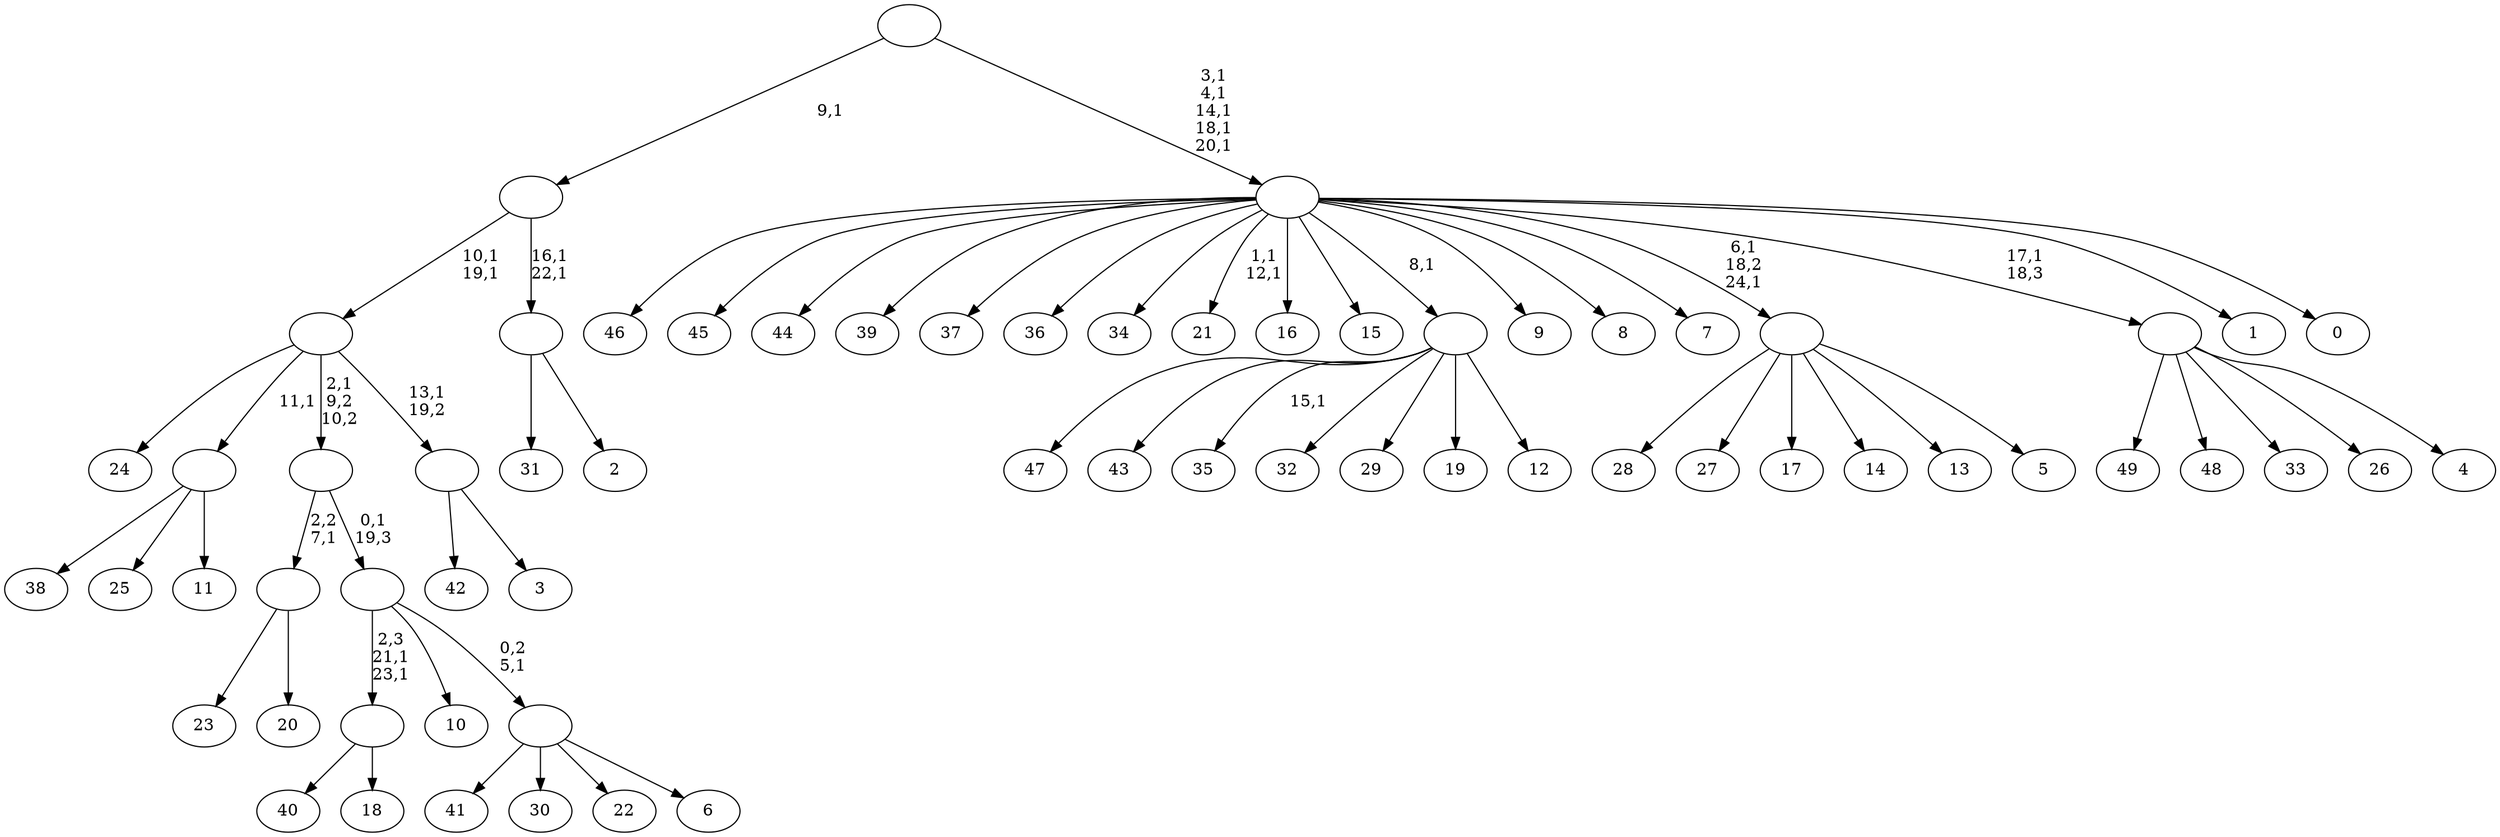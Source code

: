digraph T {
	75 [label="49"]
	74 [label="48"]
	73 [label="47"]
	72 [label="46"]
	71 [label="45"]
	70 [label="44"]
	69 [label="43"]
	68 [label="42"]
	67 [label="41"]
	66 [label="40"]
	65 [label="39"]
	64 [label="38"]
	63 [label="37"]
	62 [label="36"]
	61 [label="35"]
	59 [label="34"]
	58 [label="33"]
	57 [label="32"]
	56 [label="31"]
	55 [label="30"]
	54 [label="29"]
	53 [label="28"]
	52 [label="27"]
	51 [label="26"]
	50 [label="25"]
	49 [label="24"]
	48 [label="23"]
	47 [label="22"]
	46 [label="21"]
	43 [label="20"]
	42 [label=""]
	41 [label="19"]
	40 [label="18"]
	39 [label=""]
	37 [label="17"]
	36 [label="16"]
	35 [label="15"]
	34 [label="14"]
	33 [label="13"]
	32 [label="12"]
	31 [label=""]
	30 [label="11"]
	29 [label=""]
	28 [label="10"]
	27 [label="9"]
	26 [label="8"]
	25 [label="7"]
	24 [label="6"]
	23 [label=""]
	22 [label=""]
	21 [label=""]
	20 [label="5"]
	19 [label=""]
	17 [label="4"]
	16 [label=""]
	15 [label="3"]
	14 [label=""]
	13 [label=""]
	11 [label="2"]
	10 [label=""]
	8 [label=""]
	7 [label="1"]
	6 [label="0"]
	5 [label=""]
	0 [label=""]
	42 -> 48 [label=""]
	42 -> 43 [label=""]
	39 -> 66 [label=""]
	39 -> 40 [label=""]
	31 -> 61 [label="15,1"]
	31 -> 73 [label=""]
	31 -> 69 [label=""]
	31 -> 57 [label=""]
	31 -> 54 [label=""]
	31 -> 41 [label=""]
	31 -> 32 [label=""]
	29 -> 64 [label=""]
	29 -> 50 [label=""]
	29 -> 30 [label=""]
	23 -> 67 [label=""]
	23 -> 55 [label=""]
	23 -> 47 [label=""]
	23 -> 24 [label=""]
	22 -> 39 [label="2,3\n21,1\n23,1"]
	22 -> 28 [label=""]
	22 -> 23 [label="0,2\n5,1"]
	21 -> 42 [label="2,2\n7,1"]
	21 -> 22 [label="0,1\n19,3"]
	19 -> 53 [label=""]
	19 -> 52 [label=""]
	19 -> 37 [label=""]
	19 -> 34 [label=""]
	19 -> 33 [label=""]
	19 -> 20 [label=""]
	16 -> 75 [label=""]
	16 -> 74 [label=""]
	16 -> 58 [label=""]
	16 -> 51 [label=""]
	16 -> 17 [label=""]
	14 -> 68 [label=""]
	14 -> 15 [label=""]
	13 -> 49 [label=""]
	13 -> 29 [label="11,1"]
	13 -> 21 [label="2,1\n9,2\n10,2"]
	13 -> 14 [label="13,1\n19,2"]
	10 -> 56 [label=""]
	10 -> 11 [label=""]
	8 -> 10 [label="16,1\n22,1"]
	8 -> 13 [label="10,1\n19,1"]
	5 -> 19 [label="6,1\n18,2\n24,1"]
	5 -> 46 [label="1,1\n12,1"]
	5 -> 72 [label=""]
	5 -> 71 [label=""]
	5 -> 70 [label=""]
	5 -> 65 [label=""]
	5 -> 63 [label=""]
	5 -> 62 [label=""]
	5 -> 59 [label=""]
	5 -> 36 [label=""]
	5 -> 35 [label=""]
	5 -> 31 [label="8,1"]
	5 -> 27 [label=""]
	5 -> 26 [label=""]
	5 -> 25 [label=""]
	5 -> 16 [label="17,1\n18,3"]
	5 -> 7 [label=""]
	5 -> 6 [label=""]
	0 -> 5 [label="3,1\n4,1\n14,1\n18,1\n20,1"]
	0 -> 8 [label="9,1"]
}
